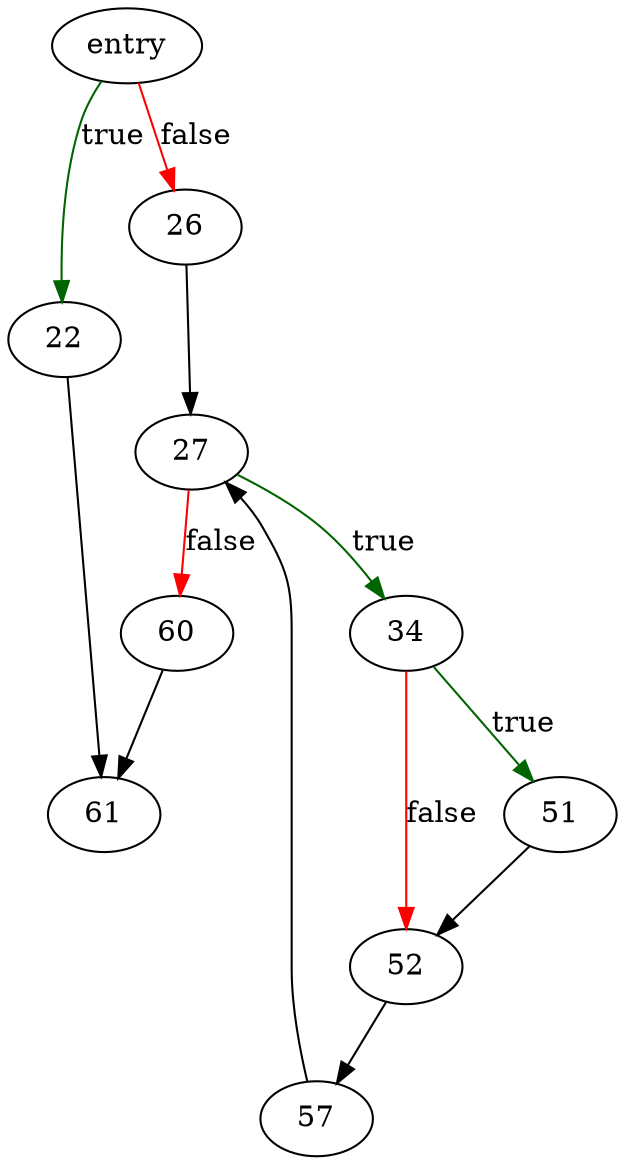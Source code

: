 digraph "sqlite3UniqueConstraint" {
	// Node definitions.
	3 [label=entry];
	22;
	26;
	27;
	34;
	51;
	52;
	57;
	60;
	61;

	// Edge definitions.
	3 -> 22 [
		color=darkgreen
		label=true
	];
	3 -> 26 [
		color=red
		label=false
	];
	22 -> 61;
	26 -> 27;
	27 -> 34 [
		color=darkgreen
		label=true
	];
	27 -> 60 [
		color=red
		label=false
	];
	34 -> 51 [
		color=darkgreen
		label=true
	];
	34 -> 52 [
		color=red
		label=false
	];
	51 -> 52;
	52 -> 57;
	57 -> 27;
	60 -> 61;
}
